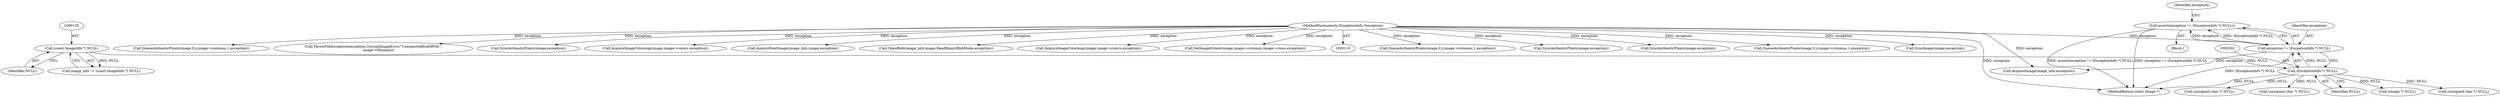 digraph "0_ImageMagick_78f82d9d1c2944725a279acd573a22168dc6e22a@API" {
"1000158" [label="(Call,assert(exception != (ExceptionInfo *) NULL))"];
"1000159" [label="(Call,exception != (ExceptionInfo *) NULL)"];
"1000112" [label="(MethodParameterIn,ExceptionInfo *exception)"];
"1000161" [label="(Call,(ExceptionInfo *) NULL)"];
"1000134" [label="(Call,(const ImageInfo *) NULL)"];
"1001253" [label="(Call,QueueAuthenticPixels(image,0,y,image->columns,1,exception))"];
"1001305" [label="(Call,SyncAuthenticPixels(image,exception))"];
"1000158" [label="(Call,assert(exception != (ExceptionInfo *) NULL))"];
"1000113" [label="(Block,)"];
"1000161" [label="(Call,(ExceptionInfo *) NULL)"];
"1001146" [label="(Call,SyncAuthenticPixels(image,exception))"];
"1001013" [label="(Call,QueueAuthenticPixels(image,0,y,image->columns,1,exception))"];
"1000163" [label="(Identifier,NULL)"];
"1000160" [label="(Identifier,exception)"];
"1001727" [label="(MethodReturn,static Image *)"];
"1000159" [label="(Call,exception != (ExceptionInfo *) NULL)"];
"1000172" [label="(Call,AcquireImage(image_info,exception))"];
"1001620" [label="(Call,SyncImage(image,exception))"];
"1000132" [label="(Call,image_info != (const ImageInfo *) NULL)"];
"1000167" [label="(Identifier,exception)"];
"1001418" [label="(Call,QueueAuthenticPixels(image,0,y,image->columns,1,exception))"];
"1001635" [label="(Call,ThrowFileException(exception,CorruptImageError,\"UnexpectedEndOfFile\",\n          image->filename))"];
"1000134" [label="(Call,(const ImageInfo *) NULL)"];
"1001582" [label="(Call,SyncAuthenticPixels(image,exception))"];
"1000499" [label="(Call,(unsigned char *) NULL)"];
"1000475" [label="(Call,AcquireImageColormap(image,image->colors,exception))"];
"1000136" [label="(Identifier,NULL)"];
"1000841" [label="(Call,(unsigned char *) NULL)"];
"1000192" [label="(Call,(Image *) NULL)"];
"1001677" [label="(Call,AcquireNextImage(image_info,image,exception))"];
"1000177" [label="(Call,OpenBlob(image_info,image,ReadBinaryBlobMode,exception))"];
"1000667" [label="(Call,(unsigned char *) NULL)"];
"1000112" [label="(MethodParameterIn,ExceptionInfo *exception)"];
"1000459" [label="(Call,AcquireImageColormap(image,image->colors,exception))"];
"1000745" [label="(Call,SetImageExtent(image,image->columns,image->rows,exception))"];
"1000158" -> "1000113"  [label="AST: "];
"1000158" -> "1000159"  [label="CFG: "];
"1000159" -> "1000158"  [label="AST: "];
"1000167" -> "1000158"  [label="CFG: "];
"1000158" -> "1001727"  [label="DDG: exception != (ExceptionInfo *) NULL"];
"1000158" -> "1001727"  [label="DDG: assert(exception != (ExceptionInfo *) NULL)"];
"1000159" -> "1000158"  [label="DDG: exception"];
"1000159" -> "1000158"  [label="DDG: (ExceptionInfo *) NULL"];
"1000159" -> "1000161"  [label="CFG: "];
"1000160" -> "1000159"  [label="AST: "];
"1000161" -> "1000159"  [label="AST: "];
"1000159" -> "1001727"  [label="DDG: (ExceptionInfo *) NULL"];
"1000112" -> "1000159"  [label="DDG: exception"];
"1000161" -> "1000159"  [label="DDG: NULL"];
"1000159" -> "1000172"  [label="DDG: exception"];
"1000112" -> "1000110"  [label="AST: "];
"1000112" -> "1001727"  [label="DDG: exception"];
"1000112" -> "1000172"  [label="DDG: exception"];
"1000112" -> "1000177"  [label="DDG: exception"];
"1000112" -> "1000459"  [label="DDG: exception"];
"1000112" -> "1000475"  [label="DDG: exception"];
"1000112" -> "1000745"  [label="DDG: exception"];
"1000112" -> "1001013"  [label="DDG: exception"];
"1000112" -> "1001146"  [label="DDG: exception"];
"1000112" -> "1001253"  [label="DDG: exception"];
"1000112" -> "1001305"  [label="DDG: exception"];
"1000112" -> "1001418"  [label="DDG: exception"];
"1000112" -> "1001582"  [label="DDG: exception"];
"1000112" -> "1001620"  [label="DDG: exception"];
"1000112" -> "1001635"  [label="DDG: exception"];
"1000112" -> "1001677"  [label="DDG: exception"];
"1000161" -> "1000163"  [label="CFG: "];
"1000162" -> "1000161"  [label="AST: "];
"1000163" -> "1000161"  [label="AST: "];
"1000161" -> "1001727"  [label="DDG: NULL"];
"1000134" -> "1000161"  [label="DDG: NULL"];
"1000161" -> "1000192"  [label="DDG: NULL"];
"1000161" -> "1000499"  [label="DDG: NULL"];
"1000161" -> "1000667"  [label="DDG: NULL"];
"1000161" -> "1000841"  [label="DDG: NULL"];
"1000134" -> "1000132"  [label="AST: "];
"1000134" -> "1000136"  [label="CFG: "];
"1000135" -> "1000134"  [label="AST: "];
"1000136" -> "1000134"  [label="AST: "];
"1000132" -> "1000134"  [label="CFG: "];
"1000134" -> "1000132"  [label="DDG: NULL"];
}

